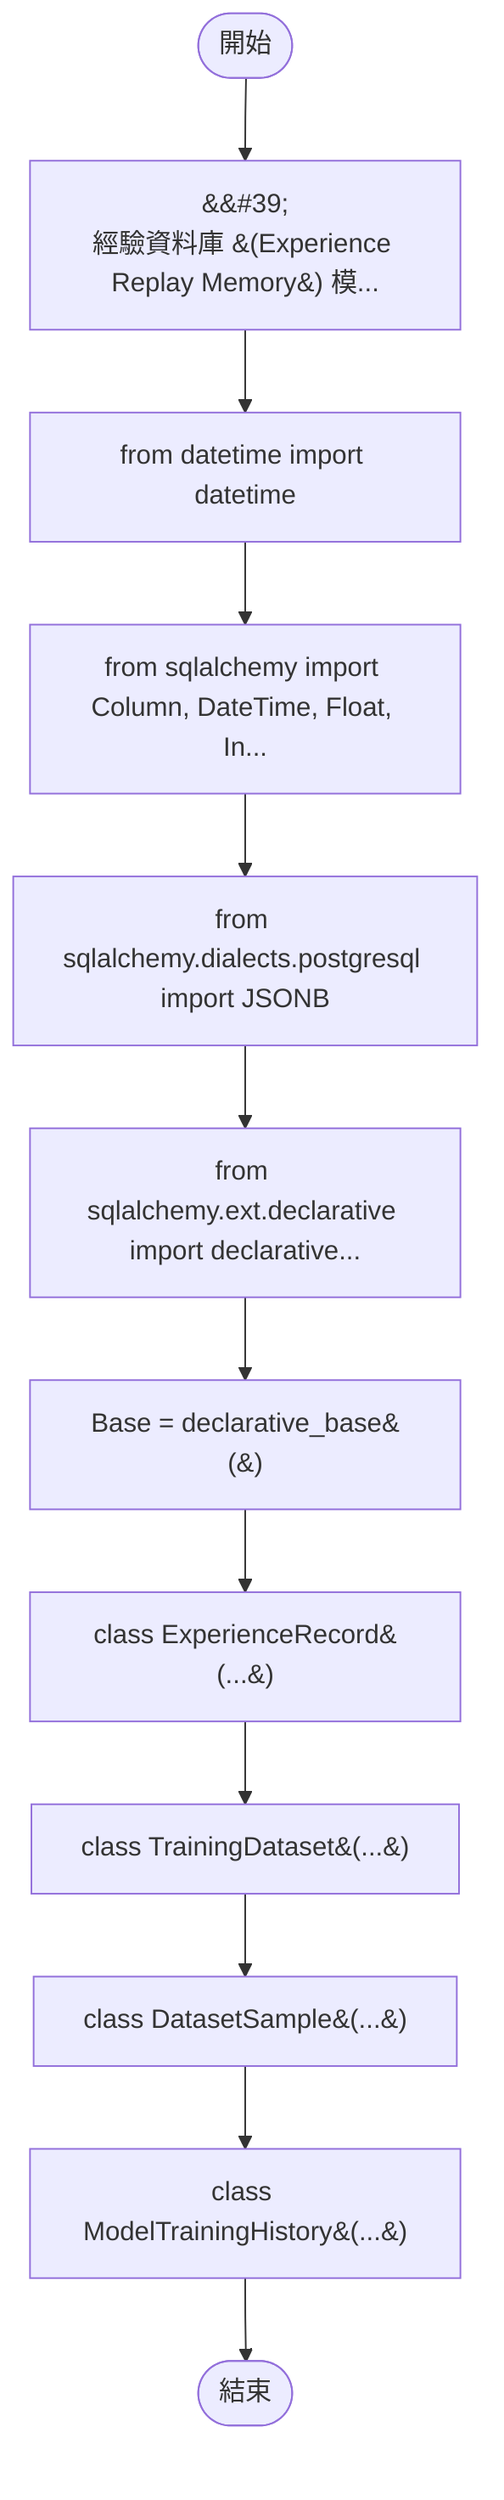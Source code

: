 flowchart TB
    n1([開始])
    n2([結束])
    n3[&amp;&#35;39;\n經驗資料庫 &#40;Experience Replay Memory&#41; 模...]
    n4[from datetime import datetime]
    n5[from sqlalchemy import Column, DateTime, Float, In...]
    n6[from sqlalchemy.dialects.postgresql import JSONB]
    n7[from sqlalchemy.ext.declarative import declarative...]
    n8[Base = declarative_base&#40;&#41;]
    n9[class ExperienceRecord&#40;...&#41;]
    n10[class TrainingDataset&#40;...&#41;]
    n11[class DatasetSample&#40;...&#41;]
    n12[class ModelTrainingHistory&#40;...&#41;]
    n1 --> n3
    n3 --> n4
    n4 --> n5
    n5 --> n6
    n6 --> n7
    n7 --> n8
    n8 --> n9
    n9 --> n10
    n10 --> n11
    n11 --> n12
    n12 --> n2